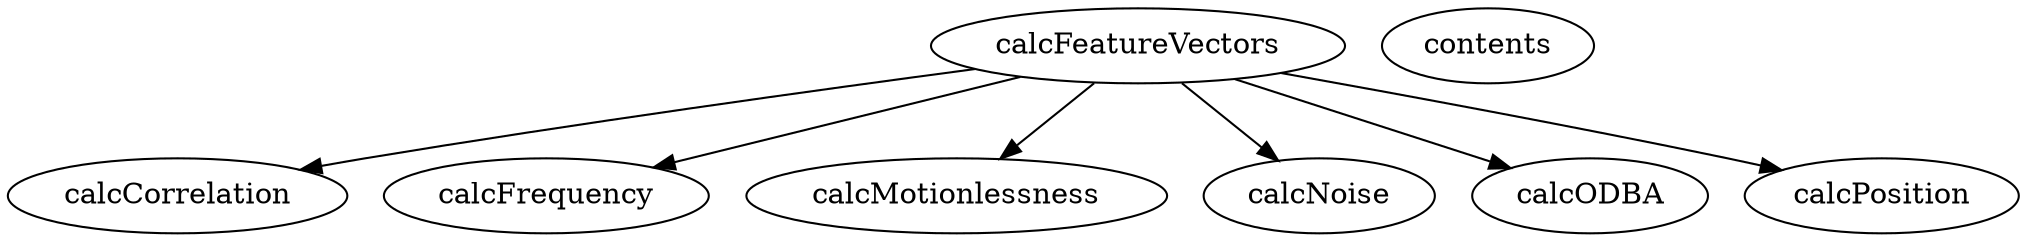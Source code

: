/* Created by mdot for Matlab */
digraph m2html {
  calcFeatureVectors -> calcCorrelation;
  calcFeatureVectors -> calcFrequency;
  calcFeatureVectors -> calcMotionlessness;
  calcFeatureVectors -> calcNoise;
  calcFeatureVectors -> calcODBA;
  calcFeatureVectors -> calcPosition;

  calcCorrelation [URL="calcCorrelation.html"];
  calcFeatureVectors [URL="calcFeatureVectors.html"];
  calcFrequency [URL="calcFrequency.html"];
  calcMotionlessness [URL="calcMotionlessness.html"];
  calcNoise [URL="calcNoise.html"];
  calcODBA [URL="calcODBA.html"];
  calcPosition [URL="calcPosition.html"];
  contents [URL="contents.html"];
}